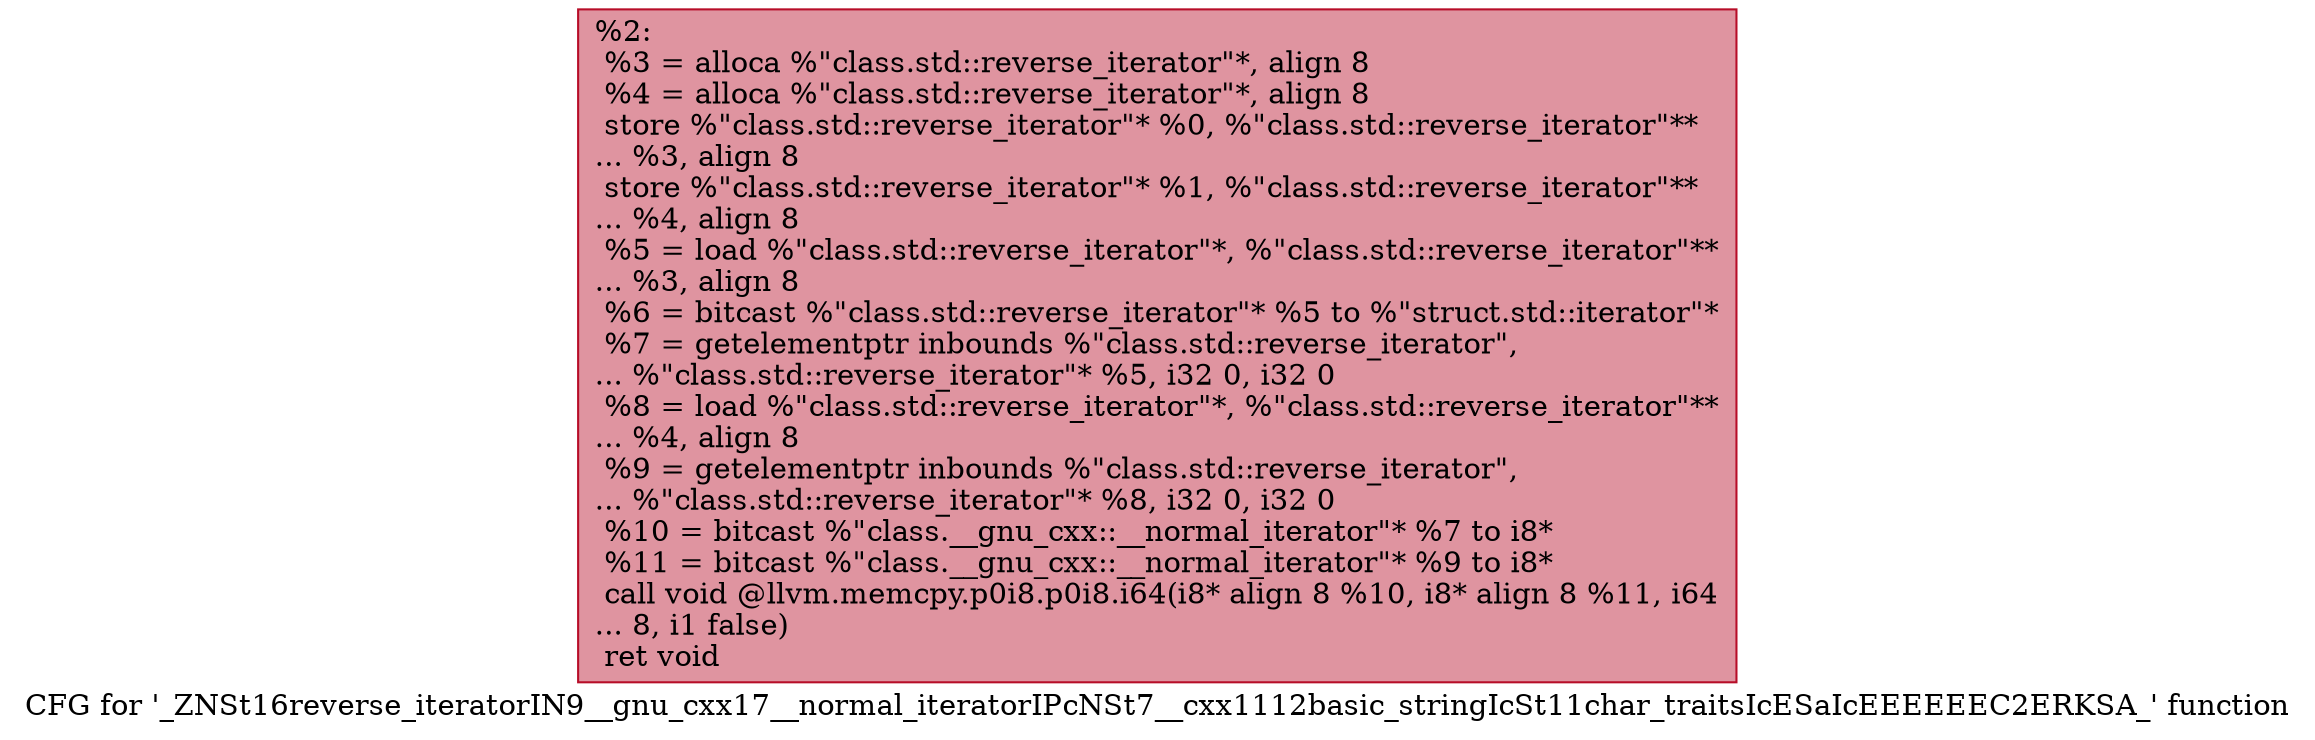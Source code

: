 digraph "CFG for '_ZNSt16reverse_iteratorIN9__gnu_cxx17__normal_iteratorIPcNSt7__cxx1112basic_stringIcSt11char_traitsIcESaIcEEEEEEC2ERKSA_' function" {
	label="CFG for '_ZNSt16reverse_iteratorIN9__gnu_cxx17__normal_iteratorIPcNSt7__cxx1112basic_stringIcSt11char_traitsIcESaIcEEEEEEC2ERKSA_' function";

	Node0x558411976ba0 [shape=record,color="#b70d28ff", style=filled, fillcolor="#b70d2870",label="{%2:\l  %3 = alloca %\"class.std::reverse_iterator\"*, align 8\l  %4 = alloca %\"class.std::reverse_iterator\"*, align 8\l  store %\"class.std::reverse_iterator\"* %0, %\"class.std::reverse_iterator\"**\l... %3, align 8\l  store %\"class.std::reverse_iterator\"* %1, %\"class.std::reverse_iterator\"**\l... %4, align 8\l  %5 = load %\"class.std::reverse_iterator\"*, %\"class.std::reverse_iterator\"**\l... %3, align 8\l  %6 = bitcast %\"class.std::reverse_iterator\"* %5 to %\"struct.std::iterator\"*\l  %7 = getelementptr inbounds %\"class.std::reverse_iterator\",\l... %\"class.std::reverse_iterator\"* %5, i32 0, i32 0\l  %8 = load %\"class.std::reverse_iterator\"*, %\"class.std::reverse_iterator\"**\l... %4, align 8\l  %9 = getelementptr inbounds %\"class.std::reverse_iterator\",\l... %\"class.std::reverse_iterator\"* %8, i32 0, i32 0\l  %10 = bitcast %\"class.__gnu_cxx::__normal_iterator\"* %7 to i8*\l  %11 = bitcast %\"class.__gnu_cxx::__normal_iterator\"* %9 to i8*\l  call void @llvm.memcpy.p0i8.p0i8.i64(i8* align 8 %10, i8* align 8 %11, i64\l... 8, i1 false)\l  ret void\l}"];
}
